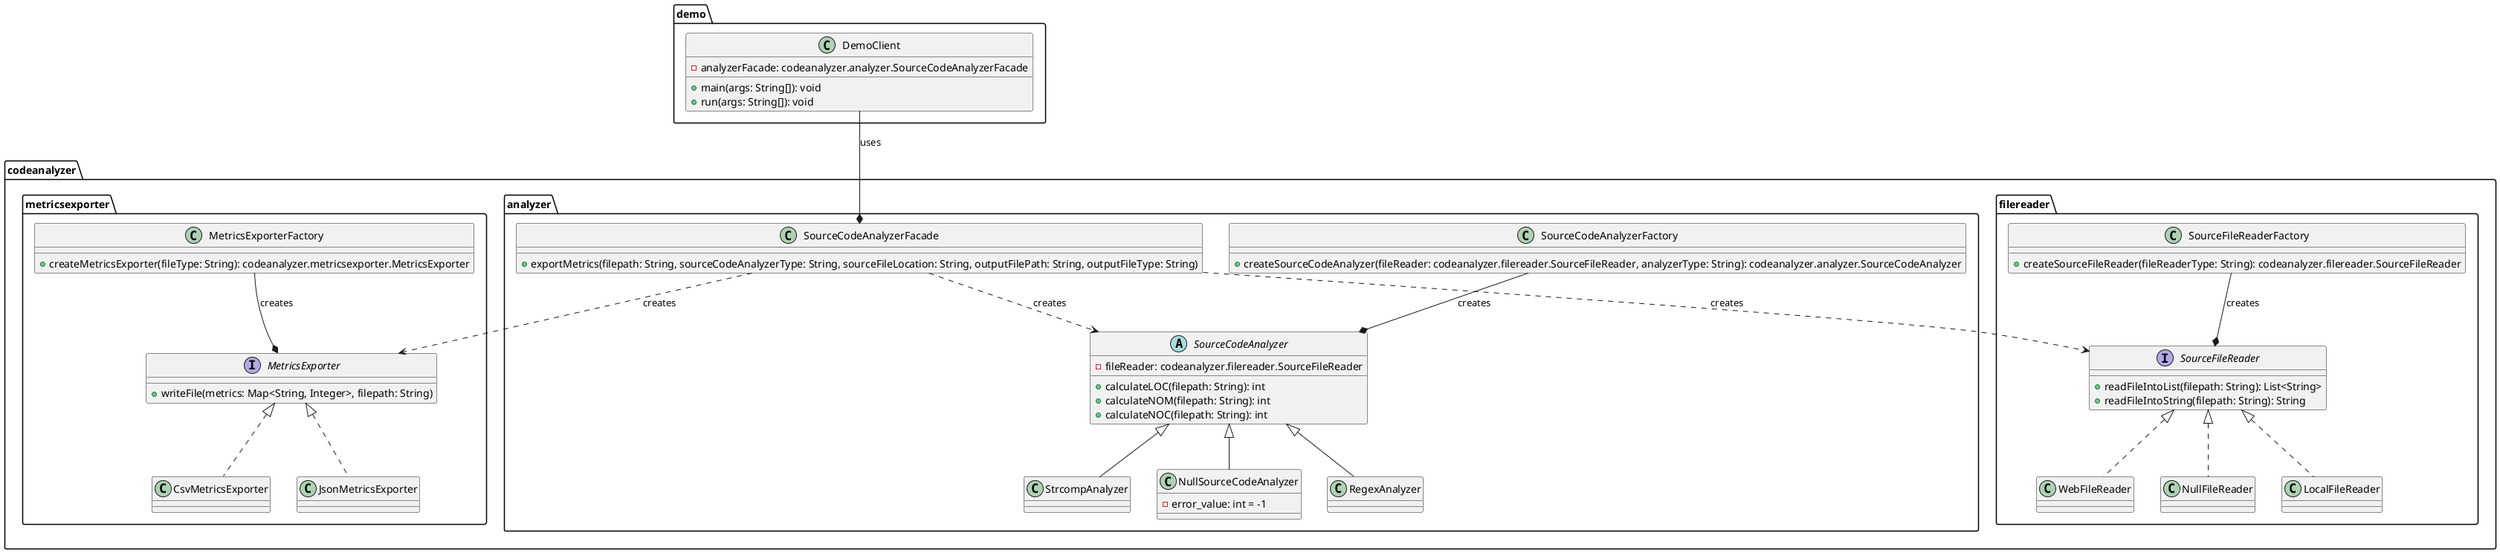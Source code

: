 @startuml

package codeanalyzer.filereader {
  interface SourceFileReader {
    + readFileIntoList(filepath: String): List<String>
    + readFileIntoString(filepath: String): String
  }

  class LocalFileReader {
  }

  class WebFileReader {
  }

  class NullFileReader {
  }

  SourceFileReader <|-[dashed]-  LocalFileReader
  SourceFileReader <|-[dashed]-  WebFileReader
  SourceFileReader <|-[dashed]-  NullFileReader
}

package codeanalyzer.analyzer {
  abstract class SourceCodeAnalyzer {
    - fileReader: codeanalyzer.filereader.SourceFileReader
    + calculateLOC(filepath: String): int
    + calculateNOM(filepath: String): int
    + calculateNOC(filepath: String): int
  }

  class RegexAnalyzer {
  }

  class StrcompAnalyzer {
  }

  class NullSourceCodeAnalyzer {
    - error_value: int = -1
  }

  SourceCodeAnalyzer <|--  RegexAnalyzer
  SourceCodeAnalyzer <|--  StrcompAnalyzer
  SourceCodeAnalyzer <|--  NullSourceCodeAnalyzer
}

package codeanalyzer.metricsexporter {
  interface MetricsExporter {
    + writeFile(metrics: Map<String, Integer>, filepath: String)
  }

  class CsvMetricsExporter {
  }

  class JsonMetricsExporter {
  }

  MetricsExporter <|-[dashed]- CsvMetricsExporter
  MetricsExporter <|-[dashed]- JsonMetricsExporter
}

package codeanalyzer.filereader {
  class SourceFileReaderFactory {
    + createSourceFileReader(fileReaderType: String): codeanalyzer.filereader.SourceFileReader
  }
}

package codeanalyzer.metricsexporter {
  class MetricsExporterFactory {
    + createMetricsExporter(fileType: String): codeanalyzer.metricsexporter.MetricsExporter
  }
}

package codeanalyzer.analyzer {
  class SourceCodeAnalyzerFactory {
    + createSourceCodeAnalyzer(fileReader: codeanalyzer.filereader.SourceFileReader, analyzerType: String): codeanalyzer.analyzer.SourceCodeAnalyzer
  }

  class SourceCodeAnalyzerFacade {
    + exportMetrics(filepath: String, sourceCodeAnalyzerType: String, sourceFileLocation: String, outputFilePath: String, outputFileType: String)
  }
}

package demo {
  class DemoClient {
    - analyzerFacade: codeanalyzer.analyzer.SourceCodeAnalyzerFacade
    + main(args: String[]): void
    + run(args: String[]): void
  }
}

codeanalyzer.analyzer.SourceCodeAnalyzerFacade -[dashed]-> codeanalyzer.analyzer.SourceCodeAnalyzer : creates
codeanalyzer.analyzer.SourceCodeAnalyzerFacade -[dashed]-> codeanalyzer.metricsexporter.MetricsExporter : creates
codeanalyzer.analyzer.SourceCodeAnalyzerFacade -[dashed]-> codeanalyzer.filereader.SourceFileReader : creates

demo.DemoClient --* codeanalyzer.analyzer.SourceCodeAnalyzerFacade : uses

codeanalyzer.metricsexporter.MetricsExporterFactory --* codeanalyzer.metricsexporter.MetricsExporter : creates

codeanalyzer.filereader.SourceFileReaderFactory --* codeanalyzer.filereader.SourceFileReader : creates

codeanalyzer.analyzer.SourceCodeAnalyzerFactory --* codeanalyzer.analyzer.SourceCodeAnalyzer : creates

@enduml
